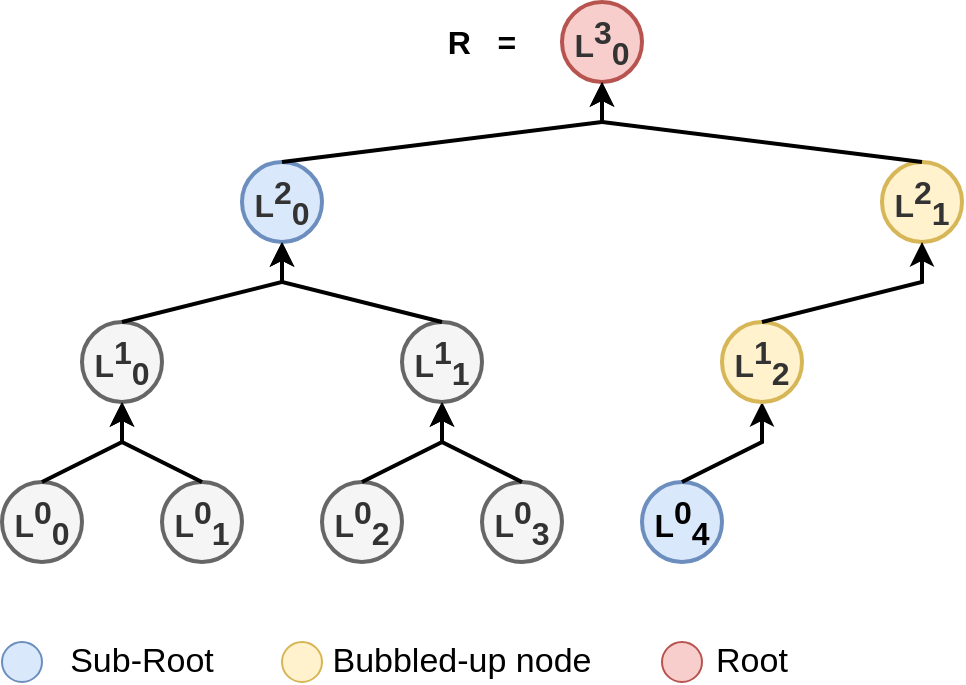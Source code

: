 <mxfile version="13.8.1"><diagram id="ynL5wCZkCHqXs3YljHIr" name="Page-1"><mxGraphModel dx="1408" dy="720" grid="1" gridSize="10" guides="1" tooltips="1" connect="1" arrows="1" fold="1" page="1" pageScale="1" pageWidth="850" pageHeight="1100" math="0" shadow="0"><root><mxCell id="0"/><mxCell id="1" parent="0"/><mxCell id="eZQFvcGJxJGgl_CCFYLz-1" value="L&lt;sup style=&quot;font-size: 16px;&quot;&gt;0&lt;/sup&gt;&lt;sub style=&quot;font-size: 16px;&quot;&gt;0&lt;/sub&gt;" style="ellipse;whiteSpace=wrap;html=1;aspect=fixed;fontStyle=1;fillColor=#f5f5f5;strokeColor=#666666;fontColor=#333333;fontSize=16;strokeWidth=2;" vertex="1" parent="1"><mxGeometry x="70" y="270" width="40" height="40" as="geometry"/></mxCell><mxCell id="eZQFvcGJxJGgl_CCFYLz-2" value="L&lt;sup style=&quot;font-size: 16px;&quot;&gt;0&lt;/sup&gt;&lt;sub style=&quot;font-size: 16px;&quot;&gt;1&lt;/sub&gt;" style="ellipse;whiteSpace=wrap;html=1;aspect=fixed;fontStyle=1;fillColor=#f5f5f5;strokeColor=#666666;fontColor=#333333;fontSize=16;strokeWidth=2;" vertex="1" parent="1"><mxGeometry x="150" y="270" width="40" height="40" as="geometry"/></mxCell><mxCell id="eZQFvcGJxJGgl_CCFYLz-3" value="" style="endArrow=classic;html=1;exitX=0.5;exitY=0;exitDx=0;exitDy=0;entryX=0.5;entryY=1;entryDx=0;entryDy=0;rounded=0;fontSize=16;strokeWidth=2;" edge="1" parent="1" source="eZQFvcGJxJGgl_CCFYLz-1" target="eZQFvcGJxJGgl_CCFYLz-4"><mxGeometry width="50" height="50" relative="1" as="geometry"><mxPoint x="290" y="170" as="sourcePoint"/><mxPoint x="130" y="230" as="targetPoint"/><Array as="points"><mxPoint x="130" y="250"/></Array></mxGeometry></mxCell><mxCell id="eZQFvcGJxJGgl_CCFYLz-4" value="&lt;span style=&quot;font-size: 16px;&quot;&gt;L&lt;/span&gt;&lt;sup style=&quot;font-size: 16px;&quot;&gt;1&lt;/sup&gt;&lt;sub style=&quot;font-size: 16px;&quot;&gt;0&lt;/sub&gt;" style="ellipse;whiteSpace=wrap;html=1;aspect=fixed;fontStyle=1;fillColor=#f5f5f5;strokeColor=#666666;fontColor=#333333;fontSize=16;strokeWidth=2;" vertex="1" parent="1"><mxGeometry x="110" y="190" width="40" height="40" as="geometry"/></mxCell><mxCell id="eZQFvcGJxJGgl_CCFYLz-5" value="" style="endArrow=classic;html=1;exitX=0.5;exitY=0;exitDx=0;exitDy=0;entryX=0.5;entryY=1;entryDx=0;entryDy=0;rounded=0;fontSize=16;strokeWidth=2;" edge="1" parent="1" source="eZQFvcGJxJGgl_CCFYLz-2" target="eZQFvcGJxJGgl_CCFYLz-4"><mxGeometry width="50" height="50" relative="1" as="geometry"><mxPoint x="100" y="280" as="sourcePoint"/><mxPoint x="140" y="240" as="targetPoint"/><Array as="points"><mxPoint x="130" y="250"/></Array></mxGeometry></mxCell><mxCell id="eZQFvcGJxJGgl_CCFYLz-6" value="L&lt;sup style=&quot;font-size: 16px;&quot;&gt;0&lt;/sup&gt;&lt;sub style=&quot;font-size: 16px;&quot;&gt;2&lt;/sub&gt;" style="ellipse;whiteSpace=wrap;html=1;aspect=fixed;fontStyle=1;fillColor=#f5f5f5;strokeColor=#666666;fontColor=#333333;fontSize=16;strokeWidth=2;" vertex="1" parent="1"><mxGeometry x="230" y="270" width="40" height="40" as="geometry"/></mxCell><mxCell id="eZQFvcGJxJGgl_CCFYLz-7" value="L&lt;sup style=&quot;font-size: 16px;&quot;&gt;0&lt;/sup&gt;&lt;sub style=&quot;font-size: 16px;&quot;&gt;3&lt;/sub&gt;" style="ellipse;whiteSpace=wrap;html=1;aspect=fixed;fontStyle=1;fillColor=#f5f5f5;strokeColor=#666666;fontColor=#333333;fontSize=16;strokeWidth=2;" vertex="1" parent="1"><mxGeometry x="310" y="270" width="40" height="40" as="geometry"/></mxCell><mxCell id="eZQFvcGJxJGgl_CCFYLz-8" value="" style="endArrow=classic;html=1;exitX=0.5;exitY=0;exitDx=0;exitDy=0;entryX=0.5;entryY=1;entryDx=0;entryDy=0;rounded=0;fontSize=16;strokeWidth=2;" edge="1" parent="1" source="eZQFvcGJxJGgl_CCFYLz-6" target="eZQFvcGJxJGgl_CCFYLz-9"><mxGeometry width="50" height="50" relative="1" as="geometry"><mxPoint x="450" y="170" as="sourcePoint"/><mxPoint x="290" y="230" as="targetPoint"/><Array as="points"><mxPoint x="290" y="250"/></Array></mxGeometry></mxCell><mxCell id="eZQFvcGJxJGgl_CCFYLz-9" value="&lt;span style=&quot;font-size: 16px;&quot;&gt;L&lt;/span&gt;&lt;sup style=&quot;font-size: 16px;&quot;&gt;1&lt;/sup&gt;&lt;sub style=&quot;font-size: 16px;&quot;&gt;1&lt;/sub&gt;" style="ellipse;whiteSpace=wrap;html=1;aspect=fixed;fontStyle=1;fillColor=#f5f5f5;strokeColor=#666666;fontColor=#333333;fontSize=16;strokeWidth=2;" vertex="1" parent="1"><mxGeometry x="270" y="190" width="40" height="40" as="geometry"/></mxCell><mxCell id="eZQFvcGJxJGgl_CCFYLz-10" value="" style="endArrow=classic;html=1;exitX=0.5;exitY=0;exitDx=0;exitDy=0;entryX=0.5;entryY=1;entryDx=0;entryDy=0;rounded=0;fontSize=16;strokeWidth=2;" edge="1" parent="1" source="eZQFvcGJxJGgl_CCFYLz-7" target="eZQFvcGJxJGgl_CCFYLz-9"><mxGeometry width="50" height="50" relative="1" as="geometry"><mxPoint x="260" y="280" as="sourcePoint"/><mxPoint x="300" y="240" as="targetPoint"/><Array as="points"><mxPoint x="290" y="250"/></Array></mxGeometry></mxCell><mxCell id="eZQFvcGJxJGgl_CCFYLz-11" value="L&lt;sup style=&quot;font-size: 16px;&quot;&gt;0&lt;/sup&gt;&lt;sub style=&quot;font-size: 16px;&quot;&gt;4&lt;/sub&gt;" style="ellipse;whiteSpace=wrap;html=1;aspect=fixed;fontStyle=1;fillColor=#dae8fc;strokeColor=#6c8ebf;fontSize=16;strokeWidth=2;" vertex="1" parent="1"><mxGeometry x="390" y="270" width="40" height="40" as="geometry"/></mxCell><mxCell id="eZQFvcGJxJGgl_CCFYLz-12" value="" style="endArrow=classic;html=1;exitX=0.5;exitY=0;exitDx=0;exitDy=0;entryX=0.5;entryY=1;entryDx=0;entryDy=0;rounded=0;fontSize=16;strokeWidth=2;" edge="1" parent="1" source="eZQFvcGJxJGgl_CCFYLz-11" target="eZQFvcGJxJGgl_CCFYLz-13"><mxGeometry width="50" height="50" relative="1" as="geometry"><mxPoint x="610" y="170" as="sourcePoint"/><mxPoint x="450" y="230" as="targetPoint"/><Array as="points"><mxPoint x="450" y="250"/></Array></mxGeometry></mxCell><mxCell id="eZQFvcGJxJGgl_CCFYLz-13" value="&lt;span style=&quot;color: rgb(51, 51, 51); font-size: 16px;&quot;&gt;L&lt;/span&gt;&lt;sup style=&quot;color: rgb(51, 51, 51); font-size: 16px;&quot;&gt;1&lt;/sup&gt;&lt;sub style=&quot;color: rgb(51, 51, 51); font-size: 16px;&quot;&gt;2&lt;/sub&gt;" style="ellipse;whiteSpace=wrap;html=1;aspect=fixed;fontStyle=1;fillColor=#fff2cc;strokeColor=#d6b656;fontSize=16;strokeWidth=2;" vertex="1" parent="1"><mxGeometry x="430" y="190" width="40" height="40" as="geometry"/></mxCell><mxCell id="eZQFvcGJxJGgl_CCFYLz-14" value="" style="endArrow=classic;html=1;exitX=0.5;exitY=0;exitDx=0;exitDy=0;entryX=0.5;entryY=1;entryDx=0;entryDy=0;rounded=0;fontSize=16;strokeWidth=2;" edge="1" parent="1" source="eZQFvcGJxJGgl_CCFYLz-4" target="eZQFvcGJxJGgl_CCFYLz-15"><mxGeometry width="50" height="50" relative="1" as="geometry"><mxPoint x="170" y="190" as="sourcePoint"/><mxPoint x="210" y="150" as="targetPoint"/><Array as="points"><mxPoint x="210" y="170"/></Array></mxGeometry></mxCell><mxCell id="eZQFvcGJxJGgl_CCFYLz-15" value="&lt;span style=&quot;color: rgb(51, 51, 51); font-size: 16px;&quot;&gt;L&lt;/span&gt;&lt;sup style=&quot;color: rgb(51, 51, 51); font-size: 16px;&quot;&gt;2&lt;/sup&gt;&lt;sub style=&quot;color: rgb(51, 51, 51); font-size: 16px;&quot;&gt;0&lt;/sub&gt;" style="ellipse;whiteSpace=wrap;html=1;aspect=fixed;fontStyle=1;fillColor=#dae8fc;strokeColor=#6c8ebf;fontSize=16;strokeWidth=2;" vertex="1" parent="1"><mxGeometry x="190" y="110" width="40" height="40" as="geometry"/></mxCell><mxCell id="eZQFvcGJxJGgl_CCFYLz-16" value="" style="endArrow=classic;html=1;exitX=0.5;exitY=0;exitDx=0;exitDy=0;entryX=0.5;entryY=1;entryDx=0;entryDy=0;rounded=0;fontSize=16;strokeWidth=2;" edge="1" parent="1" source="eZQFvcGJxJGgl_CCFYLz-9" target="eZQFvcGJxJGgl_CCFYLz-15"><mxGeometry width="50" height="50" relative="1" as="geometry"><mxPoint x="250" y="190" as="sourcePoint"/><mxPoint x="220" y="160" as="targetPoint"/><Array as="points"><mxPoint x="210" y="170"/></Array></mxGeometry></mxCell><mxCell id="eZQFvcGJxJGgl_CCFYLz-17" value="&lt;span style=&quot;color: rgb(51, 51, 51); font-size: 16px;&quot;&gt;L&lt;/span&gt;&lt;sup style=&quot;color: rgb(51, 51, 51); font-size: 16px;&quot;&gt;2&lt;/sup&gt;&lt;sub style=&quot;color: rgb(51, 51, 51); font-size: 16px;&quot;&gt;1&lt;/sub&gt;" style="ellipse;whiteSpace=wrap;html=1;aspect=fixed;fontStyle=1;fillColor=#fff2cc;strokeColor=#d6b656;fontSize=16;strokeWidth=2;" vertex="1" parent="1"><mxGeometry x="510" y="110" width="40" height="40" as="geometry"/></mxCell><mxCell id="eZQFvcGJxJGgl_CCFYLz-18" value="" style="endArrow=classic;html=1;exitX=0.5;exitY=0;exitDx=0;exitDy=0;rounded=0;fontSize=16;strokeWidth=2;" edge="1" parent="1" source="eZQFvcGJxJGgl_CCFYLz-13" target="eZQFvcGJxJGgl_CCFYLz-17"><mxGeometry width="50" height="50" relative="1" as="geometry"><mxPoint x="450" y="190" as="sourcePoint"/><mxPoint x="530" y="150" as="targetPoint"/><Array as="points"><mxPoint x="530" y="170"/></Array></mxGeometry></mxCell><mxCell id="eZQFvcGJxJGgl_CCFYLz-19" value="&lt;span style=&quot;color: rgb(51 , 51 , 51) ; font-size: 16px&quot;&gt;L&lt;/span&gt;&lt;sup style=&quot;color: rgb(51 , 51 , 51) ; font-size: 16px&quot;&gt;3&lt;/sup&gt;&lt;sub style=&quot;color: rgb(51 , 51 , 51) ; font-size: 16px&quot;&gt;0&lt;/sub&gt;" style="ellipse;whiteSpace=wrap;html=1;aspect=fixed;fontStyle=1;fillColor=#f8cecc;strokeColor=#b85450;fontSize=16;strokeWidth=2;" vertex="1" parent="1"><mxGeometry x="350" y="30" width="40" height="40" as="geometry"/></mxCell><mxCell id="eZQFvcGJxJGgl_CCFYLz-20" value="" style="endArrow=classic;html=1;exitX=0.5;exitY=0;exitDx=0;exitDy=0;entryX=0.5;entryY=1;entryDx=0;entryDy=0;rounded=0;fontSize=16;strokeWidth=2;" edge="1" parent="1" target="eZQFvcGJxJGgl_CCFYLz-19"><mxGeometry width="50" height="50" relative="1" as="geometry"><mxPoint x="210" y="110" as="sourcePoint"/><mxPoint x="290" y="70" as="targetPoint"/><Array as="points"><mxPoint x="370" y="90"/></Array></mxGeometry></mxCell><mxCell id="eZQFvcGJxJGgl_CCFYLz-21" value="" style="endArrow=classic;html=1;exitX=0.5;exitY=0;exitDx=0;exitDy=0;entryX=0.5;entryY=1;entryDx=0;entryDy=0;rounded=0;fontSize=16;strokeWidth=2;" edge="1" parent="1" source="eZQFvcGJxJGgl_CCFYLz-17" target="eZQFvcGJxJGgl_CCFYLz-19"><mxGeometry width="50" height="50" relative="1" as="geometry"><mxPoint x="220" y="120" as="sourcePoint"/><mxPoint x="380" y="80" as="targetPoint"/><Array as="points"><mxPoint x="370" y="90"/></Array></mxGeometry></mxCell><mxCell id="eZQFvcGJxJGgl_CCFYLz-24" value="" style="ellipse;whiteSpace=wrap;html=1;aspect=fixed;fontStyle=0;fillColor=#dae8fc;strokeColor=#6c8ebf;fontSize=17;" vertex="1" parent="1"><mxGeometry x="70" y="350" width="20" height="20" as="geometry"/></mxCell><mxCell id="eZQFvcGJxJGgl_CCFYLz-25" value="Sub-Root" style="text;html=1;strokeColor=none;fillColor=none;align=center;verticalAlign=middle;whiteSpace=wrap;rounded=0;dashed=1;fontSize=17;fontStyle=0" vertex="1" parent="1"><mxGeometry x="100" y="350" width="80" height="20" as="geometry"/></mxCell><mxCell id="eZQFvcGJxJGgl_CCFYLz-26" value="" style="ellipse;whiteSpace=wrap;html=1;aspect=fixed;fontStyle=0;fillColor=#fff2cc;strokeColor=#d6b656;fontSize=17;" vertex="1" parent="1"><mxGeometry x="210" y="350" width="20" height="20" as="geometry"/></mxCell><mxCell id="eZQFvcGJxJGgl_CCFYLz-27" value="Bubbled-up node" style="text;html=1;strokeColor=none;fillColor=none;align=center;verticalAlign=middle;whiteSpace=wrap;rounded=0;dashed=1;fontSize=17;fontStyle=0" vertex="1" parent="1"><mxGeometry x="230" y="350" width="140" height="20" as="geometry"/></mxCell><mxCell id="eZQFvcGJxJGgl_CCFYLz-28" value="" style="ellipse;whiteSpace=wrap;html=1;aspect=fixed;fontStyle=0;fillColor=#f8cecc;strokeColor=#b85450;fontSize=17;" vertex="1" parent="1"><mxGeometry x="400" y="350" width="20" height="20" as="geometry"/></mxCell><mxCell id="eZQFvcGJxJGgl_CCFYLz-29" value="Root" style="text;html=1;strokeColor=none;fillColor=none;align=center;verticalAlign=middle;whiteSpace=wrap;rounded=0;dashed=1;fontSize=17;fontStyle=0" vertex="1" parent="1"><mxGeometry x="425" y="350" width="40" height="20" as="geometry"/></mxCell><mxCell id="eZQFvcGJxJGgl_CCFYLz-30" value="R&amp;nbsp; &amp;nbsp;=" style="text;html=1;strokeColor=none;fillColor=none;align=center;verticalAlign=middle;whiteSpace=wrap;rounded=0;fontSize=16;fontStyle=1" vertex="1" parent="1"><mxGeometry x="290" y="40" width="40" height="20" as="geometry"/></mxCell></root></mxGraphModel></diagram></mxfile>